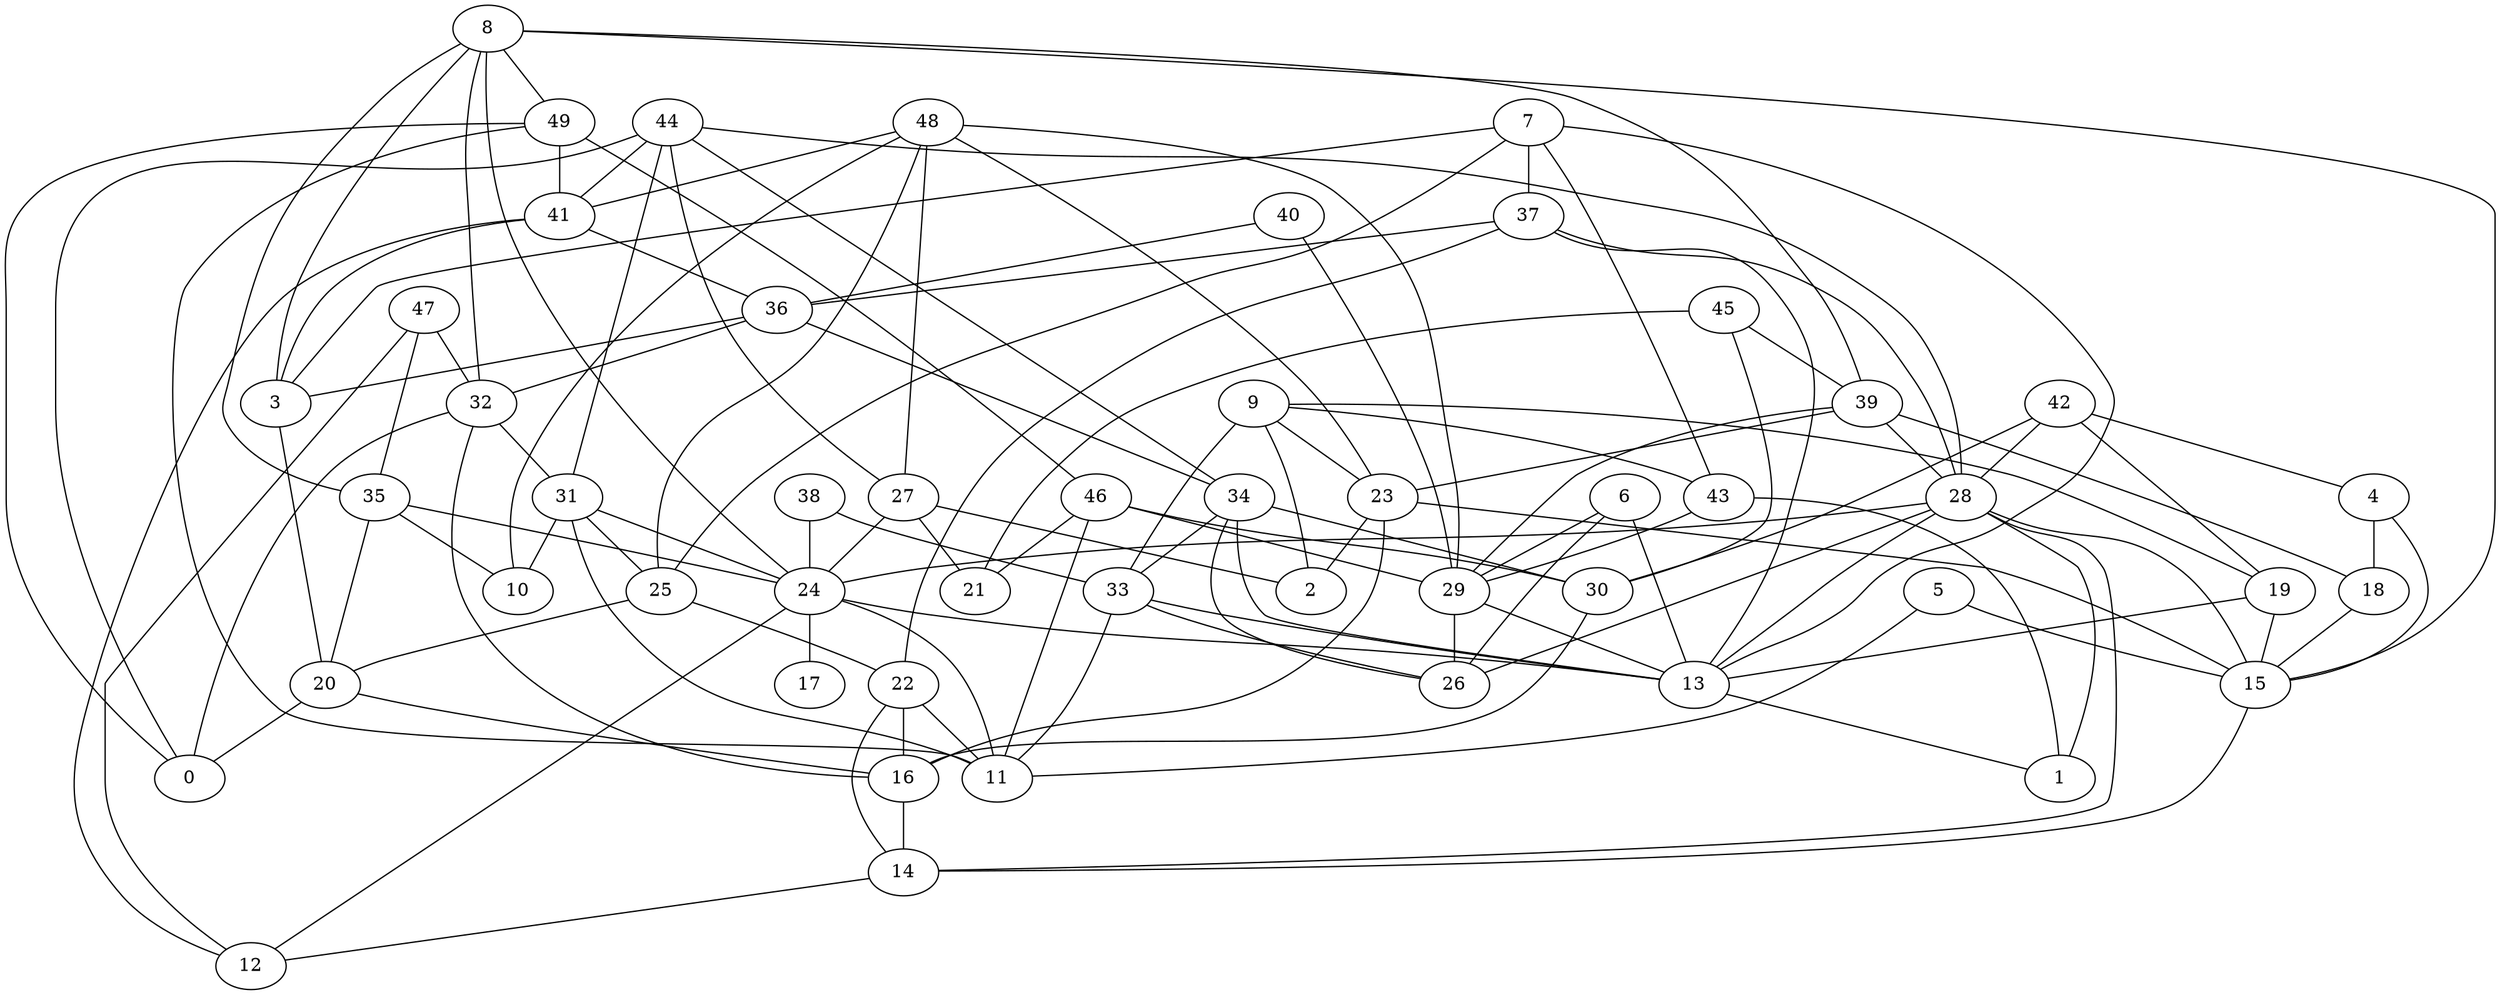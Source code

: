 digraph GG_graph {

subgraph G_graph {
edge [color = black]
"5" -> "15" [dir = none]
"33" -> "26" [dir = none]
"38" -> "24" [dir = none]
"48" -> "25" [dir = none]
"43" -> "1" [dir = none]
"47" -> "32" [dir = none]
"7" -> "37" [dir = none]
"9" -> "43" [dir = none]
"9" -> "19" [dir = none]
"9" -> "23" [dir = none]
"32" -> "16" [dir = none]
"32" -> "31" [dir = none]
"6" -> "13" [dir = none]
"45" -> "21" [dir = none]
"27" -> "24" [dir = none]
"35" -> "20" [dir = none]
"35" -> "24" [dir = none]
"40" -> "36" [dir = none]
"41" -> "36" [dir = none]
"28" -> "13" [dir = none]
"28" -> "15" [dir = none]
"28" -> "24" [dir = none]
"46" -> "21" [dir = none]
"46" -> "11" [dir = none]
"31" -> "10" [dir = none]
"31" -> "25" [dir = none]
"31" -> "11" [dir = none]
"37" -> "22" [dir = none]
"37" -> "28" [dir = none]
"34" -> "13" [dir = none]
"14" -> "12" [dir = none]
"18" -> "15" [dir = none]
"24" -> "17" [dir = none]
"24" -> "11" [dir = none]
"15" -> "14" [dir = none]
"29" -> "26" [dir = none]
"29" -> "13" [dir = none]
"42" -> "30" [dir = none]
"42" -> "28" [dir = none]
"49" -> "41" [dir = none]
"8" -> "32" [dir = none]
"4" -> "18" [dir = none]
"39" -> "23" [dir = none]
"44" -> "0" [dir = none]
"44" -> "41" [dir = none]
"44" -> "31" [dir = none]
"23" -> "2" [dir = none]
"23" -> "15" [dir = none]
"36" -> "3" [dir = none]
"22" -> "11" [dir = none]
"7" -> "13" [dir = none]
"31" -> "24" [dir = none]
"35" -> "10" [dir = none]
"24" -> "12" [dir = none]
"3" -> "20" [dir = none]
"37" -> "36" [dir = none]
"39" -> "28" [dir = none]
"40" -> "29" [dir = none]
"28" -> "1" [dir = none]
"32" -> "0" [dir = none]
"9" -> "2" [dir = none]
"33" -> "11" [dir = none]
"44" -> "27" [dir = none]
"34" -> "33" [dir = none]
"34" -> "26" [dir = none]
"41" -> "3" [dir = none]
"28" -> "26" [dir = none]
"8" -> "35" [dir = none]
"49" -> "46" [dir = none]
"36" -> "34" [dir = none]
"45" -> "39" [dir = none]
"44" -> "28" [dir = none]
"7" -> "43" [dir = none]
"6" -> "26" [dir = none]
"36" -> "32" [dir = none]
"47" -> "12" [dir = none]
"48" -> "10" [dir = none]
"49" -> "0" [dir = none]
"38" -> "33" [dir = none]
"46" -> "29" [dir = none]
"19" -> "13" [dir = none]
"27" -> "21" [dir = none]
"49" -> "11" [dir = none]
"48" -> "29" [dir = none]
"39" -> "29" [dir = none]
"4" -> "15" [dir = none]
"46" -> "30" [dir = none]
"45" -> "30" [dir = none]
"48" -> "27" [dir = none]
"30" -> "16" [dir = none]
"43" -> "29" [dir = none]
"37" -> "13" [dir = none]
"27" -> "2" [dir = none]
"22" -> "16" [dir = none]
"25" -> "22" [dir = none]
"13" -> "1" [dir = none]
"23" -> "16" [dir = none]
"20" -> "0" [dir = none]
"25" -> "20" [dir = none]
"16" -> "14" [dir = none]
"34" -> "30" [dir = none]
"33" -> "13" [dir = none]
"47" -> "35" [dir = none]
"6" -> "29" [dir = none]
"28" -> "14" [dir = none]
"9" -> "33" [dir = none]
"24" -> "13" [dir = none]
"42" -> "4" [dir = none]
"8" -> "15" [dir = none]
"5" -> "11" [dir = none]
"8" -> "39" [dir = none]
"8" -> "49" [dir = none]
"41" -> "12" [dir = none]
"39" -> "18" [dir = none]
"7" -> "3" [dir = none]
"48" -> "41" [dir = none]
"19" -> "15" [dir = none]
"22" -> "14" [dir = none]
"8" -> "24" [dir = none]
"7" -> "25" [dir = none]
"8" -> "3" [dir = none]
"20" -> "16" [dir = none]
"42" -> "19" [dir = none]
"48" -> "23" [dir = none]
"44" -> "34" [dir = none]
}

}
